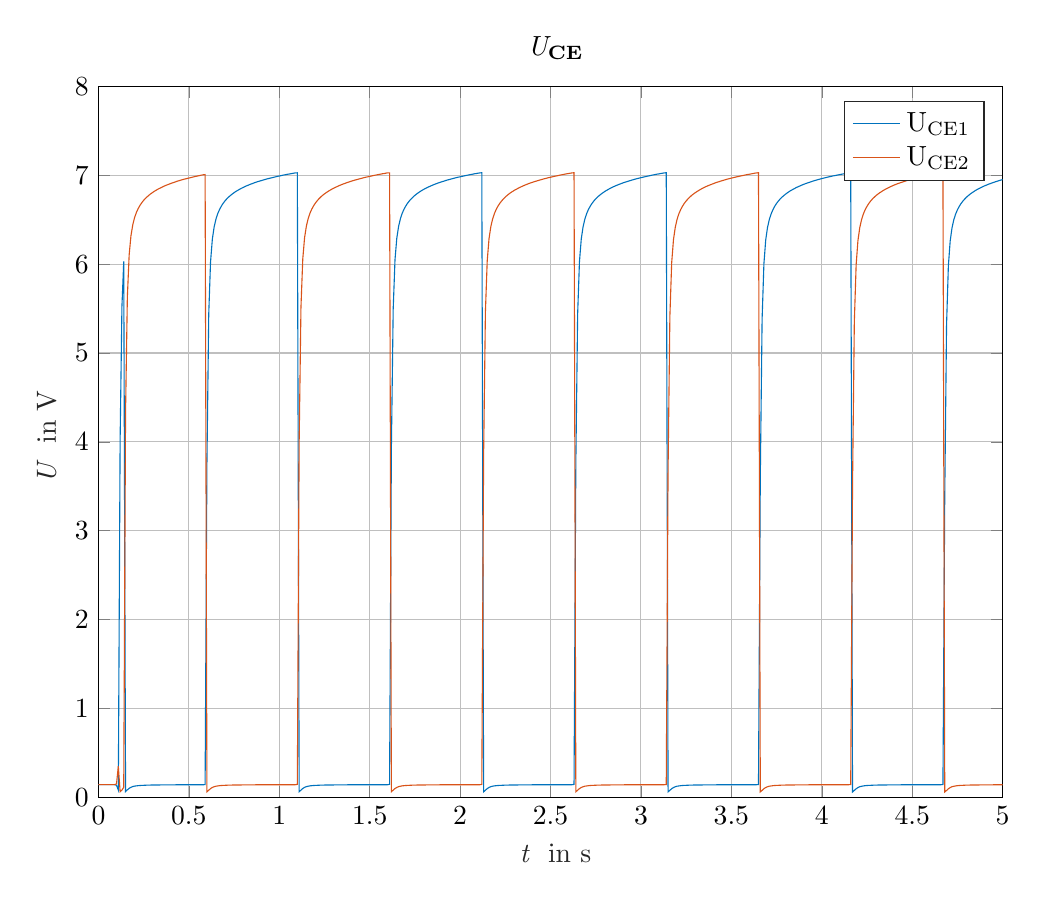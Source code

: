 % This file was created by matlab2tikz.
%
\definecolor{mycolor1}{rgb}{0.0,0.447,0.741}%
\definecolor{mycolor2}{rgb}{0.85,0.325,0.098}%
%
\begin{tikzpicture}

\begin{axis}[%
width=4.521in,
height=3.555in,
at={(0.758in,0.481in)},
scale only axis,
xmin=0,
xmax=5,
xlabel style={font=\color{white!15!black}},
xlabel={$\text{\it{} t \rm{} in s}$},
ymin=0,
ymax=8,
ylabel style={font=\color{white!15!black}},
ylabel={$\text{\it{} U \rm{} in V}$},
axis background/.style={fill=white},
title style={font=\bfseries},
title={$\text{\it{} U}_{\text{CE}}$},
xmajorgrids,
ymajorgrids,
legend style={legend cell align=left, align=left, draw=white!15!black}
]
\addplot [color=mycolor1]
  table[row sep=crcr]{%
0	0.142\\
0.01	0.142\\
0.02	0.142\\
0.03	0.142\\
0.04	0.142\\
0.05	0.142\\
0.06	0.142\\
0.07	0.142\\
0.08	0.142\\
0.09	0.142\\
0.1	0.135\\
0.11	0.082\\
0.12	4.021\\
0.13	5.522\\
0.14	6.03\\
0.15	0.065\\
0.16	0.084\\
0.17	0.101\\
0.18	0.113\\
0.19	0.121\\
0.2	0.126\\
0.21	0.129\\
0.22	0.131\\
0.23	0.133\\
0.24	0.134\\
0.25	0.135\\
0.26	0.136\\
0.27	0.137\\
0.28	0.137\\
0.29	0.138\\
0.3	0.138\\
0.31	0.139\\
0.32	0.139\\
0.33	0.139\\
0.34	0.139\\
0.35	0.14\\
0.36	0.14\\
0.37	0.14\\
0.38	0.14\\
0.39	0.14\\
0.4	0.14\\
0.41	0.14\\
0.42	0.14\\
0.43	0.141\\
0.44	0.141\\
0.45	0.141\\
0.46	0.141\\
0.47	0.141\\
0.48	0.141\\
0.49	0.141\\
0.5	0.141\\
0.51	0.141\\
0.52	0.141\\
0.53	0.141\\
0.54	0.141\\
0.55	0.141\\
0.56	0.141\\
0.57	0.141\\
0.58	0.141\\
0.59	0.144\\
0.6	3.754\\
0.61	5.435\\
0.62	6.024\\
0.63	6.281\\
0.64	6.419\\
0.65	6.506\\
0.66	6.569\\
0.67	6.615\\
0.68	6.653\\
0.69	6.684\\
0.7	6.711\\
0.71	6.734\\
0.72	6.754\\
0.73	6.772\\
0.74	6.788\\
0.75	6.803\\
0.76	6.817\\
0.77	6.829\\
0.78	6.841\\
0.79	6.852\\
0.8	6.862\\
0.81	6.872\\
0.82	6.881\\
0.83	6.889\\
0.84	6.898\\
0.85	6.905\\
0.86	6.913\\
0.87	6.92\\
0.88	6.927\\
0.89	6.933\\
0.9	6.939\\
0.91	6.945\\
0.92	6.951\\
0.93	6.957\\
0.94	6.962\\
0.95	6.967\\
0.96	6.972\\
0.97	6.977\\
0.98	6.982\\
0.99	6.987\\
1	6.991\\
1.01	6.995\\
1.02	7\\
1.03	7.004\\
1.04	7.008\\
1.05	7.012\\
1.06	7.015\\
1.07	7.019\\
1.08	7.023\\
1.09	7.026\\
1.1	7.027\\
1.11	0.063\\
1.12	0.081\\
1.13	0.099\\
1.14	0.112\\
1.15	0.12\\
1.16	0.125\\
1.17	0.129\\
1.18	0.131\\
1.19	0.133\\
1.2	0.134\\
1.21	0.135\\
1.22	0.136\\
1.23	0.137\\
1.24	0.137\\
1.25	0.138\\
1.26	0.138\\
1.27	0.139\\
1.28	0.139\\
1.29	0.139\\
1.3	0.139\\
1.31	0.14\\
1.32	0.14\\
1.33	0.14\\
1.34	0.14\\
1.35	0.14\\
1.36	0.14\\
1.37	0.14\\
1.38	0.141\\
1.39	0.141\\
1.4	0.141\\
1.41	0.141\\
1.42	0.141\\
1.43	0.141\\
1.44	0.141\\
1.45	0.141\\
1.46	0.141\\
1.47	0.141\\
1.48	0.141\\
1.49	0.141\\
1.5	0.141\\
1.51	0.141\\
1.52	0.141\\
1.53	0.141\\
1.54	0.141\\
1.55	0.141\\
1.56	0.141\\
1.57	0.141\\
1.58	0.141\\
1.59	0.141\\
1.6	0.142\\
1.61	0.146\\
1.62	3.924\\
1.63	5.492\\
1.64	6.048\\
1.65	6.292\\
1.66	6.425\\
1.67	6.511\\
1.68	6.572\\
1.69	6.618\\
1.7	6.655\\
1.71	6.686\\
1.72	6.712\\
1.73	6.735\\
1.74	6.755\\
1.75	6.773\\
1.76	6.789\\
1.77	6.804\\
1.78	6.818\\
1.79	6.83\\
1.8	6.842\\
1.81	6.852\\
1.82	6.863\\
1.83	6.872\\
1.84	6.881\\
1.85	6.89\\
1.86	6.898\\
1.87	6.906\\
1.88	6.913\\
1.89	6.92\\
1.9	6.927\\
1.91	6.933\\
1.92	6.94\\
1.93	6.946\\
1.94	6.951\\
1.95	6.957\\
1.96	6.962\\
1.97	6.968\\
1.98	6.973\\
1.99	6.978\\
2	6.982\\
2.01	6.987\\
2.02	6.991\\
2.03	6.996\\
2.04	7\\
2.05	7.004\\
2.06	7.008\\
2.07	7.012\\
2.08	7.016\\
2.09	7.019\\
2.1	7.023\\
2.11	7.026\\
2.12	7.028\\
2.13	0.062\\
2.14	0.08\\
2.15	0.098\\
2.16	0.111\\
2.17	0.12\\
2.18	0.125\\
2.19	0.129\\
2.2	0.131\\
2.21	0.133\\
2.22	0.134\\
2.23	0.135\\
2.24	0.136\\
2.25	0.137\\
2.26	0.137\\
2.27	0.138\\
2.28	0.138\\
2.29	0.139\\
2.3	0.139\\
2.31	0.139\\
2.32	0.139\\
2.33	0.14\\
2.34	0.14\\
2.35	0.14\\
2.36	0.14\\
2.37	0.14\\
2.38	0.14\\
2.39	0.14\\
2.4	0.141\\
2.41	0.141\\
2.42	0.141\\
2.43	0.141\\
2.44	0.141\\
2.45	0.141\\
2.46	0.141\\
2.47	0.141\\
2.48	0.141\\
2.49	0.141\\
2.5	0.141\\
2.51	0.141\\
2.52	0.141\\
2.53	0.141\\
2.54	0.141\\
2.55	0.141\\
2.56	0.141\\
2.57	0.141\\
2.58	0.141\\
2.59	0.141\\
2.6	0.141\\
2.61	0.141\\
2.62	0.142\\
2.63	0.145\\
2.64	3.764\\
2.65	5.438\\
2.66	6.026\\
2.67	6.282\\
2.68	6.419\\
2.69	6.507\\
2.7	6.569\\
2.71	6.616\\
2.72	6.653\\
2.73	6.684\\
2.74	6.711\\
2.75	6.734\\
2.76	6.754\\
2.77	6.772\\
2.78	6.788\\
2.79	6.803\\
2.8	6.817\\
2.81	6.829\\
2.82	6.841\\
2.83	6.852\\
2.84	6.862\\
2.85	6.872\\
2.86	6.881\\
2.87	6.889\\
2.88	6.898\\
2.89	6.905\\
2.9	6.913\\
2.91	6.92\\
2.92	6.926\\
2.93	6.933\\
2.94	6.939\\
2.95	6.945\\
2.96	6.951\\
2.97	6.957\\
2.98	6.962\\
2.99	6.967\\
3	6.972\\
3.01	6.977\\
3.02	6.982\\
3.03	6.986\\
3.04	6.991\\
3.05	6.995\\
3.06	7\\
3.07	7.004\\
3.08	7.008\\
3.09	7.012\\
3.1	7.015\\
3.11	7.019\\
3.12	7.023\\
3.13	7.026\\
3.14	7.028\\
3.15	0.061\\
3.16	0.079\\
3.17	0.097\\
3.18	0.11\\
3.19	0.119\\
3.2	0.125\\
3.21	0.128\\
3.22	0.131\\
3.23	0.133\\
3.24	0.134\\
3.25	0.135\\
3.26	0.136\\
3.27	0.137\\
3.28	0.137\\
3.29	0.138\\
3.3	0.138\\
3.31	0.139\\
3.32	0.139\\
3.33	0.139\\
3.34	0.139\\
3.35	0.14\\
3.36	0.14\\
3.37	0.14\\
3.38	0.14\\
3.39	0.14\\
3.4	0.14\\
3.41	0.14\\
3.42	0.141\\
3.43	0.141\\
3.44	0.141\\
3.45	0.141\\
3.46	0.141\\
3.47	0.141\\
3.48	0.141\\
3.49	0.141\\
3.5	0.141\\
3.51	0.141\\
3.52	0.141\\
3.53	0.141\\
3.54	0.141\\
3.55	0.141\\
3.56	0.141\\
3.57	0.141\\
3.58	0.141\\
3.59	0.141\\
3.6	0.141\\
3.61	0.141\\
3.62	0.141\\
3.63	0.141\\
3.64	0.142\\
3.65	0.144\\
3.66	3.59\\
3.67	5.38\\
3.68	6.003\\
3.69	6.271\\
3.7	6.413\\
3.71	6.502\\
3.72	6.565\\
3.73	6.613\\
3.74	6.651\\
3.75	6.683\\
3.76	6.709\\
3.77	6.733\\
3.78	6.753\\
3.79	6.771\\
3.8	6.787\\
3.81	6.802\\
3.82	6.816\\
3.83	6.829\\
3.84	6.84\\
3.85	6.851\\
3.86	6.862\\
3.87	6.871\\
3.88	6.88\\
3.89	6.889\\
3.9	6.897\\
3.91	6.905\\
3.92	6.912\\
3.93	6.919\\
3.94	6.926\\
3.95	6.933\\
3.96	6.939\\
3.97	6.945\\
3.98	6.951\\
3.99	6.956\\
4	6.962\\
4.01	6.967\\
4.02	6.972\\
4.03	6.977\\
4.04	6.982\\
4.05	6.986\\
4.06	6.991\\
4.07	6.995\\
4.08	6.999\\
4.09	7.003\\
4.1	7.007\\
4.11	7.011\\
4.12	7.015\\
4.13	7.019\\
4.14	7.023\\
4.15	7.026\\
4.16	7.028\\
4.17	0.06\\
4.18	0.078\\
4.19	0.096\\
4.2	0.11\\
4.21	0.119\\
4.22	0.124\\
4.23	0.128\\
4.24	0.131\\
4.25	0.133\\
4.26	0.134\\
4.27	0.135\\
4.28	0.136\\
4.29	0.137\\
4.3	0.137\\
4.31	0.138\\
4.32	0.138\\
4.33	0.139\\
4.34	0.139\\
4.35	0.139\\
4.36	0.139\\
4.37	0.14\\
4.38	0.14\\
4.39	0.14\\
4.4	0.14\\
4.41	0.14\\
4.42	0.14\\
4.43	0.14\\
4.44	0.141\\
4.45	0.141\\
4.46	0.141\\
4.47	0.141\\
4.48	0.141\\
4.49	0.141\\
4.5	0.141\\
4.51	0.141\\
4.52	0.141\\
4.53	0.141\\
4.54	0.141\\
4.55	0.141\\
4.56	0.141\\
4.57	0.141\\
4.58	0.141\\
4.59	0.141\\
4.6	0.141\\
4.61	0.141\\
4.62	0.141\\
4.63	0.141\\
4.64	0.141\\
4.65	0.141\\
4.66	0.142\\
4.67	0.143\\
4.68	3.396\\
4.69	5.317\\
4.7	5.979\\
4.71	6.259\\
4.72	6.406\\
4.73	6.498\\
4.74	6.562\\
4.75	6.61\\
4.76	6.649\\
4.77	6.681\\
4.78	6.708\\
4.79	6.731\\
4.8	6.752\\
4.81	6.77\\
4.82	6.787\\
4.83	6.801\\
4.84	6.815\\
4.85	6.828\\
4.86	6.84\\
4.87	6.851\\
4.88	6.861\\
4.89	6.871\\
4.9	6.88\\
4.91	6.888\\
4.92	6.897\\
4.93	6.904\\
4.94	6.912\\
4.95	6.919\\
4.96	6.926\\
4.97	6.932\\
4.98	6.939\\
4.99	6.945\\
5	6.95\\
};
\addlegendentry{$\text{U}_{\text{CE1}}$}

\addplot [color=mycolor2]
  table[row sep=crcr]{%
0	0.142\\
0.01	0.142\\
0.02	0.142\\
0.03	0.142\\
0.04	0.142\\
0.05	0.142\\
0.06	0.142\\
0.07	0.142\\
0.08	0.142\\
0.09	0.143\\
0.1	0.15\\
0.11	0.349\\
0.12	0.063\\
0.13	0.081\\
0.14	0.113\\
0.15	4.334\\
0.16	5.629\\
0.17	6.104\\
0.18	6.321\\
0.19	6.443\\
0.2	6.523\\
0.21	6.581\\
0.22	6.625\\
0.23	6.661\\
0.24	6.691\\
0.25	6.717\\
0.26	6.739\\
0.27	6.758\\
0.28	6.776\\
0.29	6.792\\
0.3	6.806\\
0.31	6.82\\
0.32	6.832\\
0.33	6.844\\
0.34	6.854\\
0.35	6.864\\
0.36	6.874\\
0.37	6.883\\
0.38	6.891\\
0.39	6.899\\
0.4	6.907\\
0.41	6.914\\
0.42	6.921\\
0.43	6.928\\
0.44	6.935\\
0.45	6.941\\
0.46	6.947\\
0.47	6.953\\
0.48	6.958\\
0.49	6.963\\
0.5	6.968\\
0.51	6.973\\
0.52	6.978\\
0.53	6.983\\
0.54	6.988\\
0.55	6.992\\
0.56	6.996\\
0.57	7.001\\
0.58	7.005\\
0.59	7.007\\
0.6	0.062\\
0.61	0.08\\
0.62	0.098\\
0.63	0.111\\
0.64	0.119\\
0.65	0.125\\
0.66	0.128\\
0.67	0.131\\
0.68	0.133\\
0.69	0.134\\
0.7	0.135\\
0.71	0.136\\
0.72	0.137\\
0.73	0.137\\
0.74	0.138\\
0.75	0.138\\
0.76	0.139\\
0.77	0.139\\
0.78	0.139\\
0.79	0.139\\
0.8	0.14\\
0.81	0.14\\
0.82	0.14\\
0.83	0.14\\
0.84	0.14\\
0.85	0.14\\
0.86	0.14\\
0.87	0.141\\
0.88	0.141\\
0.89	0.141\\
0.9	0.141\\
0.91	0.141\\
0.92	0.141\\
0.93	0.141\\
0.94	0.141\\
0.95	0.141\\
0.96	0.141\\
0.97	0.141\\
0.98	0.141\\
0.99	0.141\\
1	0.141\\
1.01	0.141\\
1.02	0.141\\
1.03	0.141\\
1.04	0.141\\
1.05	0.141\\
1.06	0.141\\
1.07	0.141\\
1.08	0.141\\
1.09	0.142\\
1.1	0.146\\
1.11	3.996\\
1.12	5.515\\
1.13	6.057\\
1.14	6.297\\
1.15	6.428\\
1.16	6.513\\
1.17	6.574\\
1.18	6.619\\
1.19	6.656\\
1.2	6.687\\
1.21	6.713\\
1.22	6.736\\
1.23	6.756\\
1.24	6.774\\
1.25	6.79\\
1.26	6.804\\
1.27	6.818\\
1.28	6.83\\
1.29	6.842\\
1.3	6.853\\
1.31	6.863\\
1.32	6.872\\
1.33	6.882\\
1.34	6.89\\
1.35	6.898\\
1.36	6.906\\
1.37	6.913\\
1.38	6.92\\
1.39	6.927\\
1.4	6.934\\
1.41	6.94\\
1.42	6.946\\
1.43	6.951\\
1.44	6.957\\
1.45	6.962\\
1.46	6.968\\
1.47	6.973\\
1.48	6.978\\
1.49	6.982\\
1.5	6.987\\
1.51	6.991\\
1.52	6.996\\
1.53	7\\
1.54	7.004\\
1.55	7.008\\
1.56	7.012\\
1.57	7.016\\
1.58	7.019\\
1.59	7.023\\
1.6	7.027\\
1.61	7.027\\
1.62	0.063\\
1.63	0.081\\
1.64	0.099\\
1.65	0.111\\
1.66	0.12\\
1.67	0.125\\
1.68	0.129\\
1.69	0.131\\
1.7	0.133\\
1.71	0.134\\
1.72	0.135\\
1.73	0.136\\
1.74	0.137\\
1.75	0.137\\
1.76	0.138\\
1.77	0.138\\
1.78	0.139\\
1.79	0.139\\
1.8	0.139\\
1.81	0.139\\
1.82	0.14\\
1.83	0.14\\
1.84	0.14\\
1.85	0.14\\
1.86	0.14\\
1.87	0.14\\
1.88	0.14\\
1.89	0.141\\
1.9	0.141\\
1.91	0.141\\
1.92	0.141\\
1.93	0.141\\
1.94	0.141\\
1.95	0.141\\
1.96	0.141\\
1.97	0.141\\
1.98	0.141\\
1.99	0.141\\
2	0.141\\
2.01	0.141\\
2.02	0.141\\
2.03	0.141\\
2.04	0.141\\
2.05	0.141\\
2.06	0.141\\
2.07	0.141\\
2.08	0.141\\
2.09	0.141\\
2.1	0.141\\
2.11	0.142\\
2.12	0.145\\
2.13	3.848\\
2.14	5.466\\
2.15	6.037\\
2.16	6.287\\
2.17	6.422\\
2.18	6.509\\
2.19	6.57\\
2.2	6.617\\
2.21	6.654\\
2.22	6.685\\
2.23	6.711\\
2.24	6.734\\
2.25	6.755\\
2.26	6.772\\
2.27	6.789\\
2.28	6.804\\
2.29	6.817\\
2.3	6.83\\
2.31	6.841\\
2.32	6.852\\
2.33	6.862\\
2.34	6.872\\
2.35	6.881\\
2.36	6.89\\
2.37	6.898\\
2.38	6.906\\
2.39	6.913\\
2.4	6.92\\
2.41	6.927\\
2.42	6.933\\
2.43	6.939\\
2.44	6.945\\
2.45	6.951\\
2.46	6.957\\
2.47	6.962\\
2.48	6.967\\
2.49	6.973\\
2.5	6.977\\
2.51	6.982\\
2.52	6.987\\
2.53	6.991\\
2.54	6.995\\
2.55	7\\
2.56	7.004\\
2.57	7.008\\
2.58	7.012\\
2.59	7.016\\
2.6	7.019\\
2.61	7.023\\
2.62	7.026\\
2.63	7.028\\
2.64	0.062\\
2.65	0.08\\
2.66	0.098\\
2.67	0.111\\
2.68	0.119\\
2.69	0.125\\
2.7	0.128\\
2.71	0.131\\
2.72	0.133\\
2.73	0.134\\
2.74	0.135\\
2.75	0.136\\
2.76	0.137\\
2.77	0.137\\
2.78	0.138\\
2.79	0.138\\
2.8	0.139\\
2.81	0.139\\
2.82	0.139\\
2.83	0.139\\
2.84	0.14\\
2.85	0.14\\
2.86	0.14\\
2.87	0.14\\
2.88	0.14\\
2.89	0.14\\
2.9	0.14\\
2.91	0.141\\
2.92	0.141\\
2.93	0.141\\
2.94	0.141\\
2.95	0.141\\
2.96	0.141\\
2.97	0.141\\
2.98	0.141\\
2.99	0.141\\
3	0.141\\
3.01	0.141\\
3.02	0.141\\
3.03	0.141\\
3.04	0.141\\
3.05	0.141\\
3.06	0.141\\
3.07	0.141\\
3.08	0.141\\
3.09	0.141\\
3.1	0.141\\
3.11	0.141\\
3.12	0.141\\
3.13	0.142\\
3.14	0.144\\
3.15	3.681\\
3.16	5.41\\
3.17	6.015\\
3.18	6.276\\
3.19	6.416\\
3.2	6.505\\
3.21	6.567\\
3.22	6.614\\
3.23	6.652\\
3.24	6.684\\
3.25	6.71\\
3.26	6.733\\
3.27	6.753\\
3.28	6.772\\
3.29	6.788\\
3.3	6.803\\
3.31	6.816\\
3.32	6.829\\
3.33	6.841\\
3.34	6.852\\
3.35	6.862\\
3.36	6.872\\
3.37	6.881\\
3.38	6.889\\
3.39	6.897\\
3.4	6.905\\
3.41	6.913\\
3.42	6.92\\
3.43	6.926\\
3.44	6.933\\
3.45	6.939\\
3.46	6.945\\
3.47	6.951\\
3.48	6.957\\
3.49	6.962\\
3.5	6.967\\
3.51	6.972\\
3.52	6.977\\
3.53	6.982\\
3.54	6.986\\
3.55	6.991\\
3.56	6.995\\
3.57	6.999\\
3.58	7.004\\
3.59	7.008\\
3.6	7.011\\
3.61	7.015\\
3.62	7.019\\
3.63	7.023\\
3.64	7.026\\
3.65	7.028\\
3.66	0.061\\
3.67	0.078\\
3.68	0.097\\
3.69	0.11\\
3.7	0.119\\
3.71	0.125\\
3.72	0.128\\
3.73	0.131\\
3.74	0.133\\
3.75	0.134\\
3.76	0.135\\
3.77	0.136\\
3.78	0.137\\
3.79	0.137\\
3.8	0.138\\
3.81	0.138\\
3.82	0.139\\
3.83	0.139\\
3.84	0.139\\
3.85	0.139\\
3.86	0.14\\
3.87	0.14\\
3.88	0.14\\
3.89	0.14\\
3.9	0.14\\
3.91	0.14\\
3.92	0.14\\
3.93	0.141\\
3.94	0.141\\
3.95	0.141\\
3.96	0.141\\
3.97	0.141\\
3.98	0.141\\
3.99	0.141\\
4	0.141\\
4.01	0.141\\
4.02	0.141\\
4.03	0.141\\
4.04	0.141\\
4.05	0.141\\
4.06	0.141\\
4.07	0.141\\
4.08	0.141\\
4.09	0.141\\
4.1	0.141\\
4.11	0.141\\
4.12	0.141\\
4.13	0.141\\
4.14	0.141\\
4.15	0.142\\
4.16	0.144\\
4.17	3.497\\
4.18	5.35\\
4.19	5.991\\
4.2	6.265\\
4.21	6.409\\
4.22	6.5\\
4.23	6.564\\
4.24	6.612\\
4.25	6.65\\
4.26	6.682\\
4.27	6.709\\
4.28	6.732\\
4.29	6.752\\
4.3	6.771\\
4.31	6.787\\
4.32	6.802\\
4.33	6.815\\
4.34	6.828\\
4.35	6.84\\
4.36	6.851\\
4.37	6.861\\
4.38	6.871\\
4.39	6.88\\
4.4	6.889\\
4.41	6.897\\
4.42	6.905\\
4.43	6.912\\
4.44	6.919\\
4.45	6.926\\
4.46	6.932\\
4.47	6.939\\
4.48	6.945\\
4.49	6.951\\
4.5	6.956\\
4.51	6.962\\
4.52	6.967\\
4.53	6.972\\
4.54	6.977\\
4.55	6.981\\
4.56	6.986\\
4.57	6.991\\
4.58	6.995\\
4.59	6.999\\
4.6	7.003\\
4.61	7.007\\
4.62	7.011\\
4.63	7.015\\
4.64	7.019\\
4.65	7.022\\
4.66	7.026\\
4.67	7.028\\
4.68	0.06\\
4.69	0.077\\
4.7	0.096\\
4.71	0.109\\
4.72	0.119\\
4.73	0.124\\
4.74	0.128\\
4.75	0.131\\
4.76	0.133\\
4.77	0.134\\
4.78	0.135\\
4.79	0.136\\
4.8	0.137\\
4.81	0.137\\
4.82	0.138\\
4.83	0.138\\
4.84	0.139\\
4.85	0.139\\
4.86	0.139\\
4.87	0.139\\
4.88	0.14\\
4.89	0.14\\
4.9	0.14\\
4.91	0.14\\
4.92	0.14\\
4.93	0.14\\
4.94	0.14\\
4.95	0.141\\
4.96	0.141\\
4.97	0.141\\
4.98	0.141\\
4.99	0.141\\
5	0.141\\
};
\addlegendentry{$\text{U}_{\text{CE2}}$}

\end{axis}
\end{tikzpicture}%